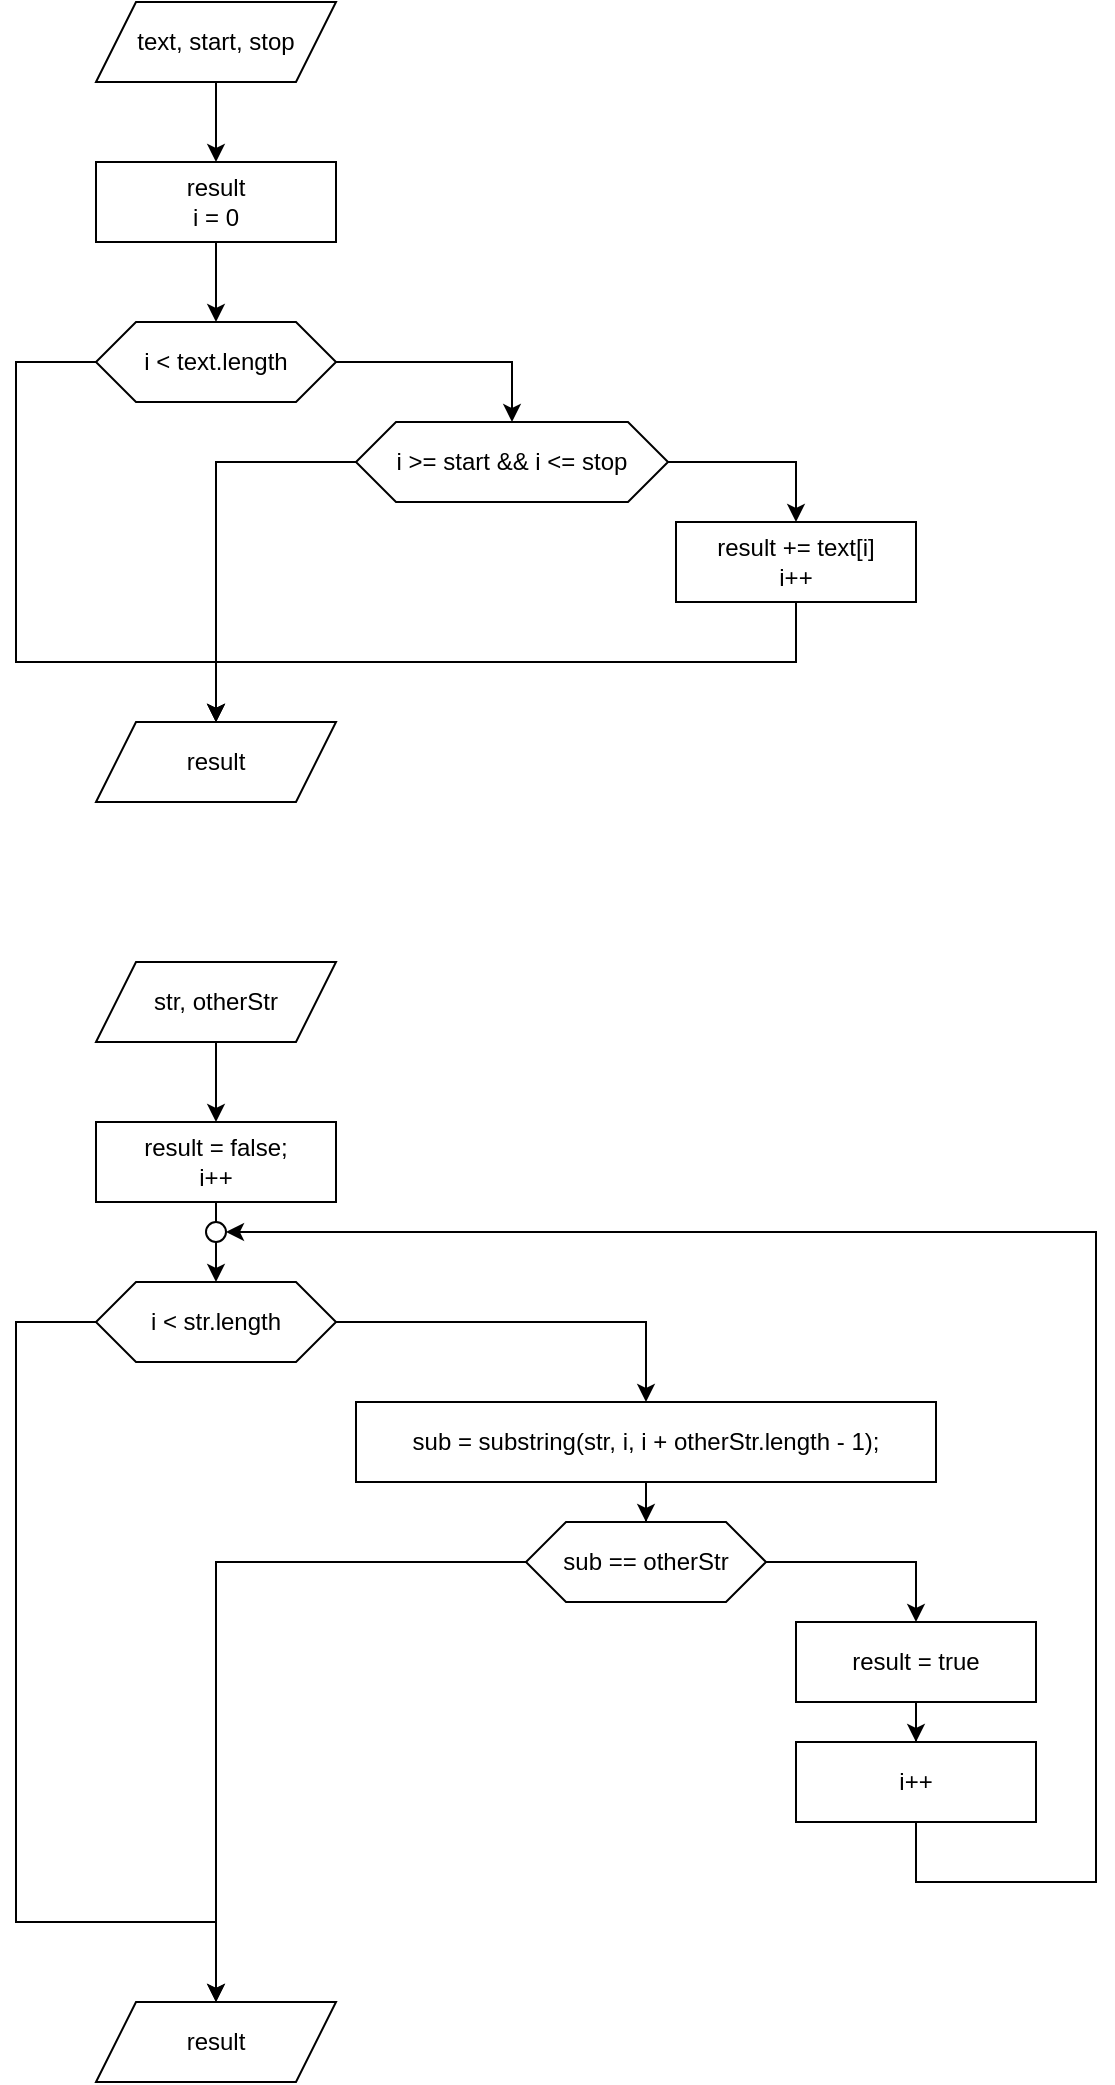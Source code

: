 <mxfile>
    <diagram id="crV8WGvixkEd1FBHkTdb" name="Page-1">
        <mxGraphModel dx="926" dy="777" grid="1" gridSize="10" guides="1" tooltips="1" connect="1" arrows="1" fold="1" page="1" pageScale="1" pageWidth="827" pageHeight="1169" math="0" shadow="0">
            <root>
                <mxCell id="0"/>
                <mxCell id="1" parent="0"/>
                <mxCell id="4" value="" style="edgeStyle=orthogonalEdgeStyle;rounded=0;orthogonalLoop=1;jettySize=auto;html=1;" parent="1" source="2" target="3" edge="1">
                    <mxGeometry relative="1" as="geometry"/>
                </mxCell>
                <mxCell id="2" value="text, start, stop" style="shape=parallelogram;perimeter=parallelogramPerimeter;whiteSpace=wrap;html=1;fixedSize=1;" parent="1" vertex="1">
                    <mxGeometry x="280" y="80" width="120" height="40" as="geometry"/>
                </mxCell>
                <mxCell id="6" value="" style="edgeStyle=orthogonalEdgeStyle;rounded=0;orthogonalLoop=1;jettySize=auto;html=1;" parent="1" source="3" target="5" edge="1">
                    <mxGeometry relative="1" as="geometry"/>
                </mxCell>
                <mxCell id="3" value="result&lt;br&gt;i = 0" style="whiteSpace=wrap;html=1;" parent="1" vertex="1">
                    <mxGeometry x="280" y="160" width="120" height="40" as="geometry"/>
                </mxCell>
                <mxCell id="10" value="" style="edgeStyle=orthogonalEdgeStyle;rounded=0;orthogonalLoop=1;jettySize=auto;html=1;" parent="1" source="5" target="9" edge="1">
                    <mxGeometry relative="1" as="geometry"/>
                </mxCell>
                <mxCell id="22" style="edgeStyle=orthogonalEdgeStyle;rounded=0;orthogonalLoop=1;jettySize=auto;html=1;entryX=0.5;entryY=0;entryDx=0;entryDy=0;" parent="1" source="5" target="18" edge="1">
                    <mxGeometry relative="1" as="geometry">
                        <mxPoint x="230" y="430" as="targetPoint"/>
                        <Array as="points">
                            <mxPoint x="240" y="260"/>
                            <mxPoint x="240" y="410"/>
                            <mxPoint x="340" y="410"/>
                        </Array>
                    </mxGeometry>
                </mxCell>
                <mxCell id="5" value="i &amp;lt; text.length" style="shape=hexagon;perimeter=hexagonPerimeter2;whiteSpace=wrap;html=1;fixedSize=1;" parent="1" vertex="1">
                    <mxGeometry x="280" y="240" width="120" height="40" as="geometry"/>
                </mxCell>
                <mxCell id="14" value="" style="edgeStyle=orthogonalEdgeStyle;rounded=0;orthogonalLoop=1;jettySize=auto;html=1;" parent="1" source="9" target="13" edge="1">
                    <mxGeometry relative="1" as="geometry"/>
                </mxCell>
                <mxCell id="19" style="edgeStyle=orthogonalEdgeStyle;rounded=0;orthogonalLoop=1;jettySize=auto;html=1;entryX=0.5;entryY=0;entryDx=0;entryDy=0;" parent="1" source="9" target="18" edge="1">
                    <mxGeometry relative="1" as="geometry"/>
                </mxCell>
                <mxCell id="9" value="i &amp;gt;= start &amp;amp;&amp;amp; i &amp;lt;= stop" style="shape=hexagon;perimeter=hexagonPerimeter2;whiteSpace=wrap;html=1;fixedSize=1;" parent="1" vertex="1">
                    <mxGeometry x="410" y="290" width="156" height="40" as="geometry"/>
                </mxCell>
                <mxCell id="21" style="edgeStyle=orthogonalEdgeStyle;rounded=0;orthogonalLoop=1;jettySize=auto;html=1;entryX=0.5;entryY=0;entryDx=0;entryDy=0;" parent="1" source="13" target="18" edge="1">
                    <mxGeometry relative="1" as="geometry">
                        <Array as="points">
                            <mxPoint x="630" y="410"/>
                            <mxPoint x="340" y="410"/>
                        </Array>
                    </mxGeometry>
                </mxCell>
                <mxCell id="13" value="result += text[i]&lt;br&gt;i++" style="whiteSpace=wrap;html=1;" parent="1" vertex="1">
                    <mxGeometry x="570" y="340" width="120" height="40" as="geometry"/>
                </mxCell>
                <mxCell id="18" value="result" style="shape=parallelogram;perimeter=parallelogramPerimeter;whiteSpace=wrap;html=1;fixedSize=1;" parent="1" vertex="1">
                    <mxGeometry x="280" y="440" width="120" height="40" as="geometry"/>
                </mxCell>
                <mxCell id="25" value="" style="edgeStyle=orthogonalEdgeStyle;rounded=0;orthogonalLoop=1;jettySize=auto;html=1;" edge="1" parent="1" source="23" target="24">
                    <mxGeometry relative="1" as="geometry"/>
                </mxCell>
                <mxCell id="23" value="str, otherStr" style="shape=parallelogram;perimeter=parallelogramPerimeter;whiteSpace=wrap;html=1;fixedSize=1;" vertex="1" parent="1">
                    <mxGeometry x="280" y="560" width="120" height="40" as="geometry"/>
                </mxCell>
                <mxCell id="27" value="" style="edgeStyle=orthogonalEdgeStyle;rounded=0;orthogonalLoop=1;jettySize=auto;html=1;" edge="1" parent="1" source="24" target="26">
                    <mxGeometry relative="1" as="geometry"/>
                </mxCell>
                <mxCell id="24" value="result = false;&lt;br&gt;i++" style="whiteSpace=wrap;html=1;" vertex="1" parent="1">
                    <mxGeometry x="280" y="640" width="120" height="40" as="geometry"/>
                </mxCell>
                <mxCell id="29" value="" style="edgeStyle=orthogonalEdgeStyle;rounded=0;orthogonalLoop=1;jettySize=auto;html=1;" edge="1" parent="1" source="26" target="28">
                    <mxGeometry relative="1" as="geometry"/>
                </mxCell>
                <mxCell id="42" style="edgeStyle=orthogonalEdgeStyle;rounded=0;orthogonalLoop=1;jettySize=auto;html=1;entryX=0.5;entryY=0;entryDx=0;entryDy=0;" edge="1" parent="1" source="26" target="40">
                    <mxGeometry relative="1" as="geometry">
                        <Array as="points">
                            <mxPoint x="240" y="740"/>
                            <mxPoint x="240" y="1040"/>
                            <mxPoint x="340" y="1040"/>
                        </Array>
                    </mxGeometry>
                </mxCell>
                <mxCell id="26" value="i &amp;lt; str.length" style="shape=hexagon;perimeter=hexagonPerimeter2;whiteSpace=wrap;html=1;fixedSize=1;" vertex="1" parent="1">
                    <mxGeometry x="280" y="720" width="120" height="40" as="geometry"/>
                </mxCell>
                <mxCell id="31" value="" style="edgeStyle=orthogonalEdgeStyle;rounded=0;orthogonalLoop=1;jettySize=auto;html=1;" edge="1" parent="1" source="28" target="30">
                    <mxGeometry relative="1" as="geometry"/>
                </mxCell>
                <mxCell id="28" value="sub = substring(str, i, i + otherStr.length - 1);" style="whiteSpace=wrap;html=1;" vertex="1" parent="1">
                    <mxGeometry x="410" y="780" width="290" height="40" as="geometry"/>
                </mxCell>
                <mxCell id="33" value="" style="edgeStyle=orthogonalEdgeStyle;rounded=0;orthogonalLoop=1;jettySize=auto;html=1;" edge="1" parent="1" source="30" target="32">
                    <mxGeometry relative="1" as="geometry"/>
                </mxCell>
                <mxCell id="41" style="edgeStyle=orthogonalEdgeStyle;rounded=0;orthogonalLoop=1;jettySize=auto;html=1;entryX=0.5;entryY=0;entryDx=0;entryDy=0;" edge="1" parent="1" source="30" target="40">
                    <mxGeometry relative="1" as="geometry">
                        <Array as="points">
                            <mxPoint x="340" y="860"/>
                        </Array>
                    </mxGeometry>
                </mxCell>
                <mxCell id="30" value="sub == otherStr" style="shape=hexagon;perimeter=hexagonPerimeter2;whiteSpace=wrap;html=1;fixedSize=1;" vertex="1" parent="1">
                    <mxGeometry x="495" y="840" width="120" height="40" as="geometry"/>
                </mxCell>
                <mxCell id="35" value="" style="edgeStyle=orthogonalEdgeStyle;rounded=0;orthogonalLoop=1;jettySize=auto;html=1;" edge="1" parent="1" source="32" target="34">
                    <mxGeometry relative="1" as="geometry"/>
                </mxCell>
                <mxCell id="32" value="result = true" style="whiteSpace=wrap;html=1;" vertex="1" parent="1">
                    <mxGeometry x="630" y="890" width="120" height="40" as="geometry"/>
                </mxCell>
                <mxCell id="38" style="edgeStyle=orthogonalEdgeStyle;rounded=0;orthogonalLoop=1;jettySize=auto;html=1;entryX=1;entryY=0.5;entryDx=0;entryDy=0;" edge="1" parent="1" source="34" target="37">
                    <mxGeometry relative="1" as="geometry">
                        <Array as="points">
                            <mxPoint x="690" y="1020"/>
                            <mxPoint x="780" y="1020"/>
                            <mxPoint x="780" y="695"/>
                        </Array>
                    </mxGeometry>
                </mxCell>
                <mxCell id="34" value="i++" style="whiteSpace=wrap;html=1;" vertex="1" parent="1">
                    <mxGeometry x="630" y="950" width="120" height="40" as="geometry"/>
                </mxCell>
                <mxCell id="37" value="" style="ellipse;whiteSpace=wrap;html=1;" vertex="1" parent="1">
                    <mxGeometry x="335" y="690" width="10" height="10" as="geometry"/>
                </mxCell>
                <mxCell id="40" value="result" style="shape=parallelogram;perimeter=parallelogramPerimeter;whiteSpace=wrap;html=1;fixedSize=1;" vertex="1" parent="1">
                    <mxGeometry x="280" y="1080" width="120" height="40" as="geometry"/>
                </mxCell>
            </root>
        </mxGraphModel>
    </diagram>
</mxfile>